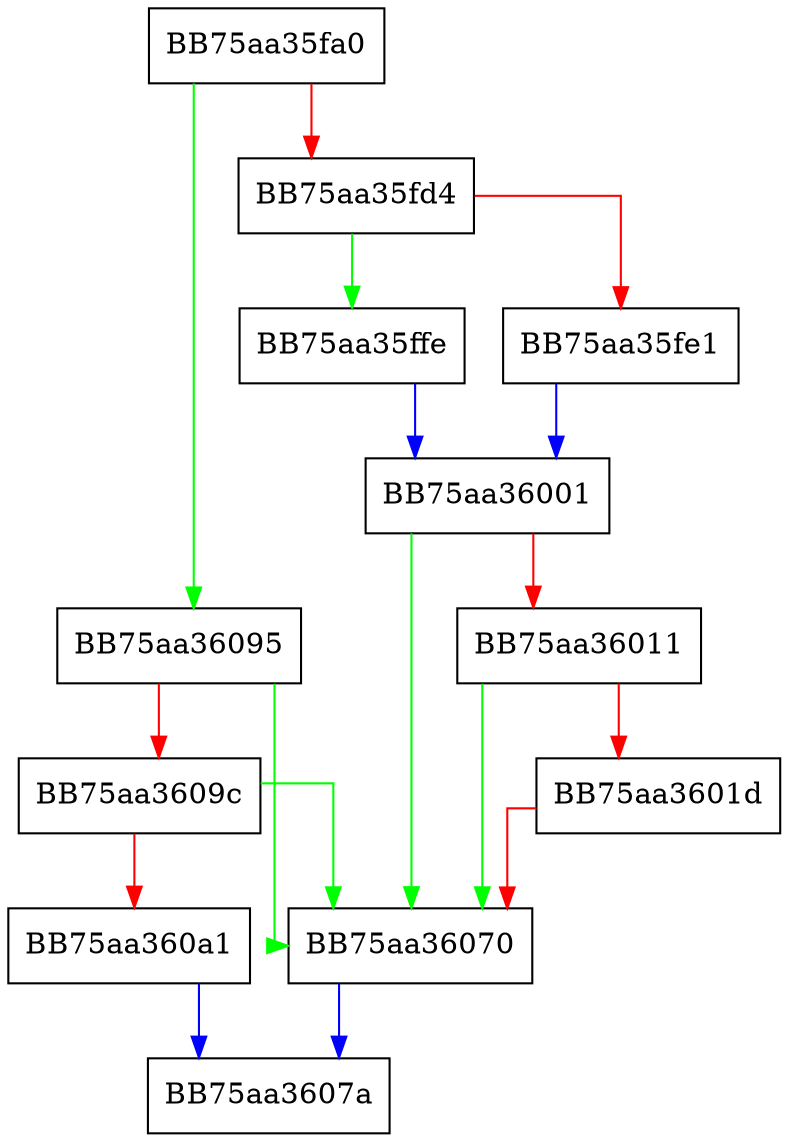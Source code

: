 digraph match_endmark {
  node [shape="box"];
  graph [splines=ortho];
  BB75aa35fa0 -> BB75aa36095 [color="green"];
  BB75aa35fa0 -> BB75aa35fd4 [color="red"];
  BB75aa35fd4 -> BB75aa35ffe [color="green"];
  BB75aa35fd4 -> BB75aa35fe1 [color="red"];
  BB75aa35fe1 -> BB75aa36001 [color="blue"];
  BB75aa35ffe -> BB75aa36001 [color="blue"];
  BB75aa36001 -> BB75aa36070 [color="green"];
  BB75aa36001 -> BB75aa36011 [color="red"];
  BB75aa36011 -> BB75aa36070 [color="green"];
  BB75aa36011 -> BB75aa3601d [color="red"];
  BB75aa3601d -> BB75aa36070 [color="red"];
  BB75aa36070 -> BB75aa3607a [color="blue"];
  BB75aa36095 -> BB75aa36070 [color="green"];
  BB75aa36095 -> BB75aa3609c [color="red"];
  BB75aa3609c -> BB75aa36070 [color="green"];
  BB75aa3609c -> BB75aa360a1 [color="red"];
  BB75aa360a1 -> BB75aa3607a [color="blue"];
}